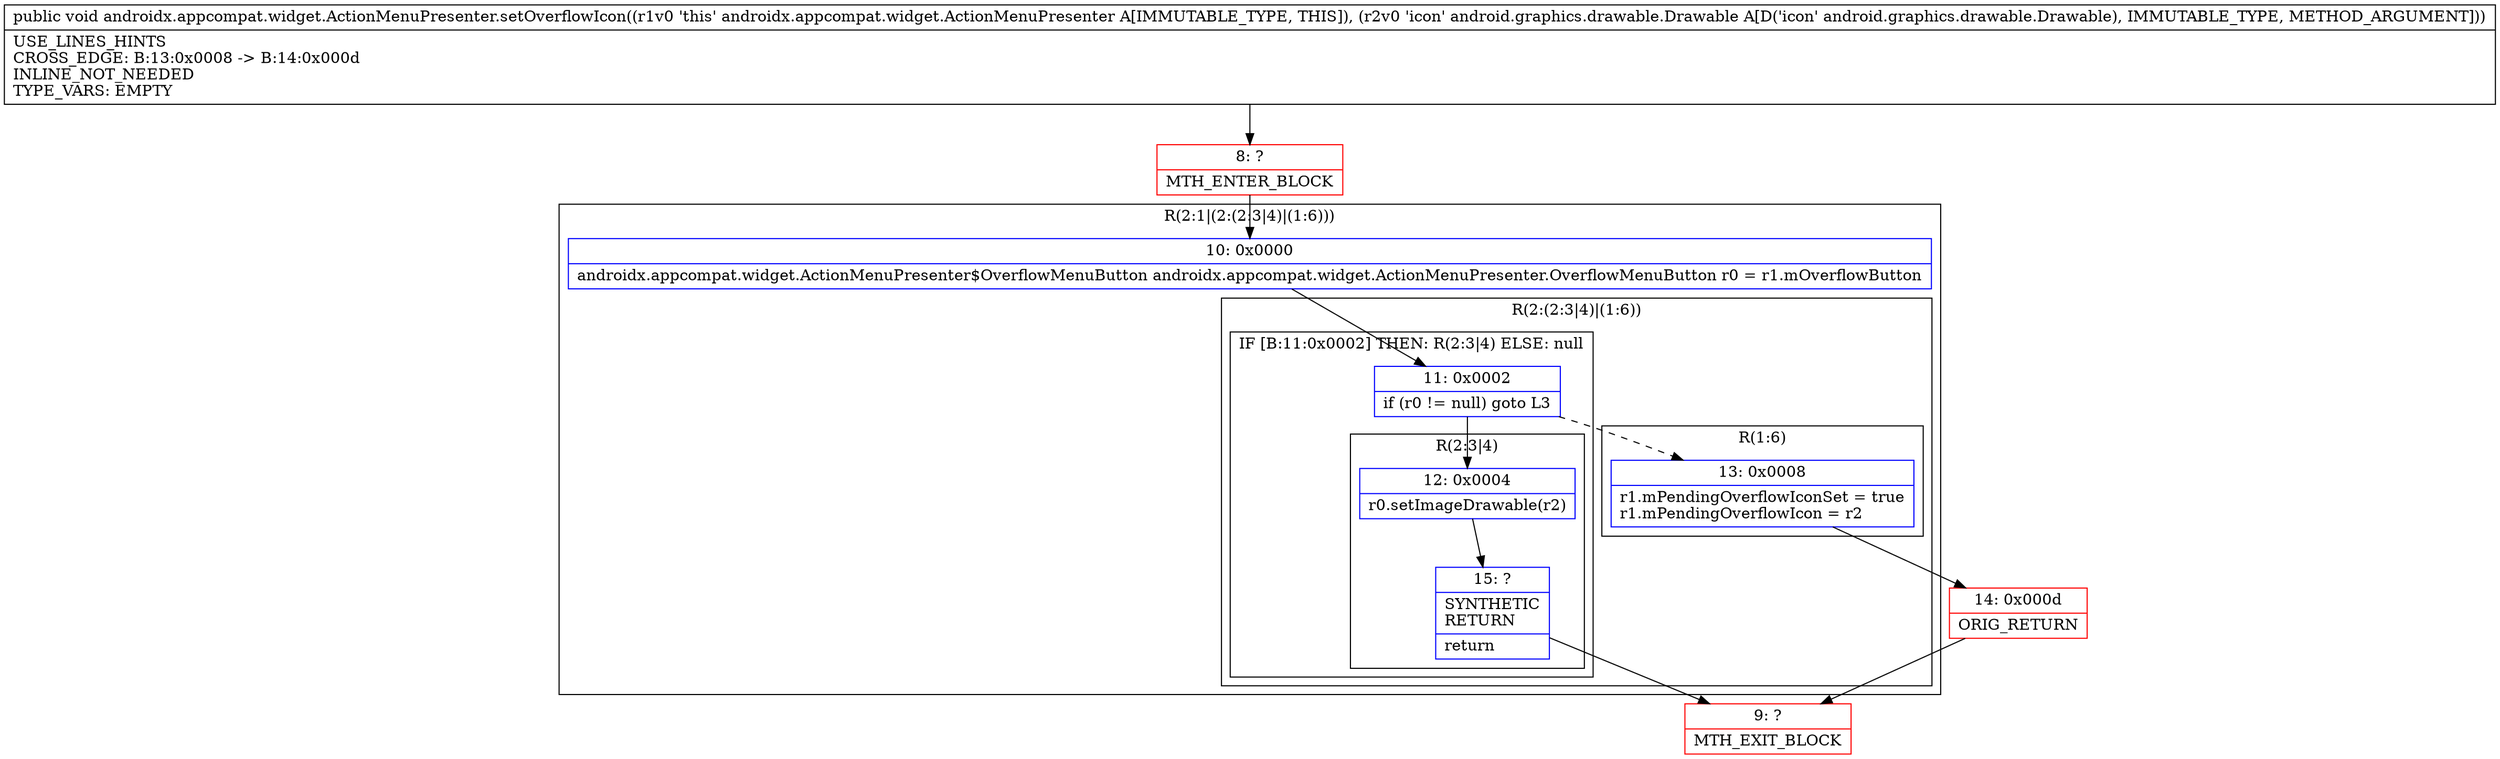 digraph "CFG forandroidx.appcompat.widget.ActionMenuPresenter.setOverflowIcon(Landroid\/graphics\/drawable\/Drawable;)V" {
subgraph cluster_Region_896566690 {
label = "R(2:1|(2:(2:3|4)|(1:6)))";
node [shape=record,color=blue];
Node_10 [shape=record,label="{10\:\ 0x0000|androidx.appcompat.widget.ActionMenuPresenter$OverflowMenuButton androidx.appcompat.widget.ActionMenuPresenter.OverflowMenuButton r0 = r1.mOverflowButton\l}"];
subgraph cluster_Region_421772233 {
label = "R(2:(2:3|4)|(1:6))";
node [shape=record,color=blue];
subgraph cluster_IfRegion_1303039239 {
label = "IF [B:11:0x0002] THEN: R(2:3|4) ELSE: null";
node [shape=record,color=blue];
Node_11 [shape=record,label="{11\:\ 0x0002|if (r0 != null) goto L3\l}"];
subgraph cluster_Region_664872015 {
label = "R(2:3|4)";
node [shape=record,color=blue];
Node_12 [shape=record,label="{12\:\ 0x0004|r0.setImageDrawable(r2)\l}"];
Node_15 [shape=record,label="{15\:\ ?|SYNTHETIC\lRETURN\l|return\l}"];
}
}
subgraph cluster_Region_2119162918 {
label = "R(1:6)";
node [shape=record,color=blue];
Node_13 [shape=record,label="{13\:\ 0x0008|r1.mPendingOverflowIconSet = true\lr1.mPendingOverflowIcon = r2\l}"];
}
}
}
Node_8 [shape=record,color=red,label="{8\:\ ?|MTH_ENTER_BLOCK\l}"];
Node_9 [shape=record,color=red,label="{9\:\ ?|MTH_EXIT_BLOCK\l}"];
Node_14 [shape=record,color=red,label="{14\:\ 0x000d|ORIG_RETURN\l}"];
MethodNode[shape=record,label="{public void androidx.appcompat.widget.ActionMenuPresenter.setOverflowIcon((r1v0 'this' androidx.appcompat.widget.ActionMenuPresenter A[IMMUTABLE_TYPE, THIS]), (r2v0 'icon' android.graphics.drawable.Drawable A[D('icon' android.graphics.drawable.Drawable), IMMUTABLE_TYPE, METHOD_ARGUMENT]))  | USE_LINES_HINTS\lCROSS_EDGE: B:13:0x0008 \-\> B:14:0x000d\lINLINE_NOT_NEEDED\lTYPE_VARS: EMPTY\l}"];
MethodNode -> Node_8;Node_10 -> Node_11;
Node_11 -> Node_12;
Node_11 -> Node_13[style=dashed];
Node_12 -> Node_15;
Node_15 -> Node_9;
Node_13 -> Node_14;
Node_8 -> Node_10;
Node_14 -> Node_9;
}


